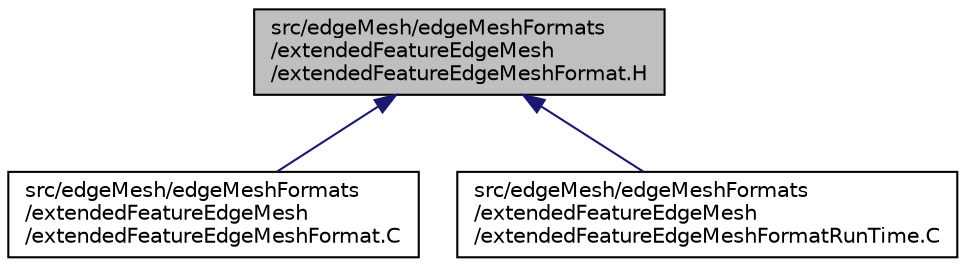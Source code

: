 digraph "src/edgeMesh/edgeMeshFormats/extendedFeatureEdgeMesh/extendedFeatureEdgeMeshFormat.H"
{
  bgcolor="transparent";
  edge [fontname="Helvetica",fontsize="10",labelfontname="Helvetica",labelfontsize="10"];
  node [fontname="Helvetica",fontsize="10",shape=record];
  Node1 [label="src/edgeMesh/edgeMeshFormats\l/extendedFeatureEdgeMesh\l/extendedFeatureEdgeMeshFormat.H",height=0.2,width=0.4,color="black", fillcolor="grey75", style="filled", fontcolor="black"];
  Node1 -> Node2 [dir="back",color="midnightblue",fontsize="10",style="solid",fontname="Helvetica"];
  Node2 [label="src/edgeMesh/edgeMeshFormats\l/extendedFeatureEdgeMesh\l/extendedFeatureEdgeMeshFormat.C",height=0.2,width=0.4,color="black",URL="$a05072.html"];
  Node1 -> Node3 [dir="back",color="midnightblue",fontsize="10",style="solid",fontname="Helvetica"];
  Node3 [label="src/edgeMesh/edgeMeshFormats\l/extendedFeatureEdgeMesh\l/extendedFeatureEdgeMeshFormatRunTime.C",height=0.2,width=0.4,color="black",URL="$a05074.html"];
}
